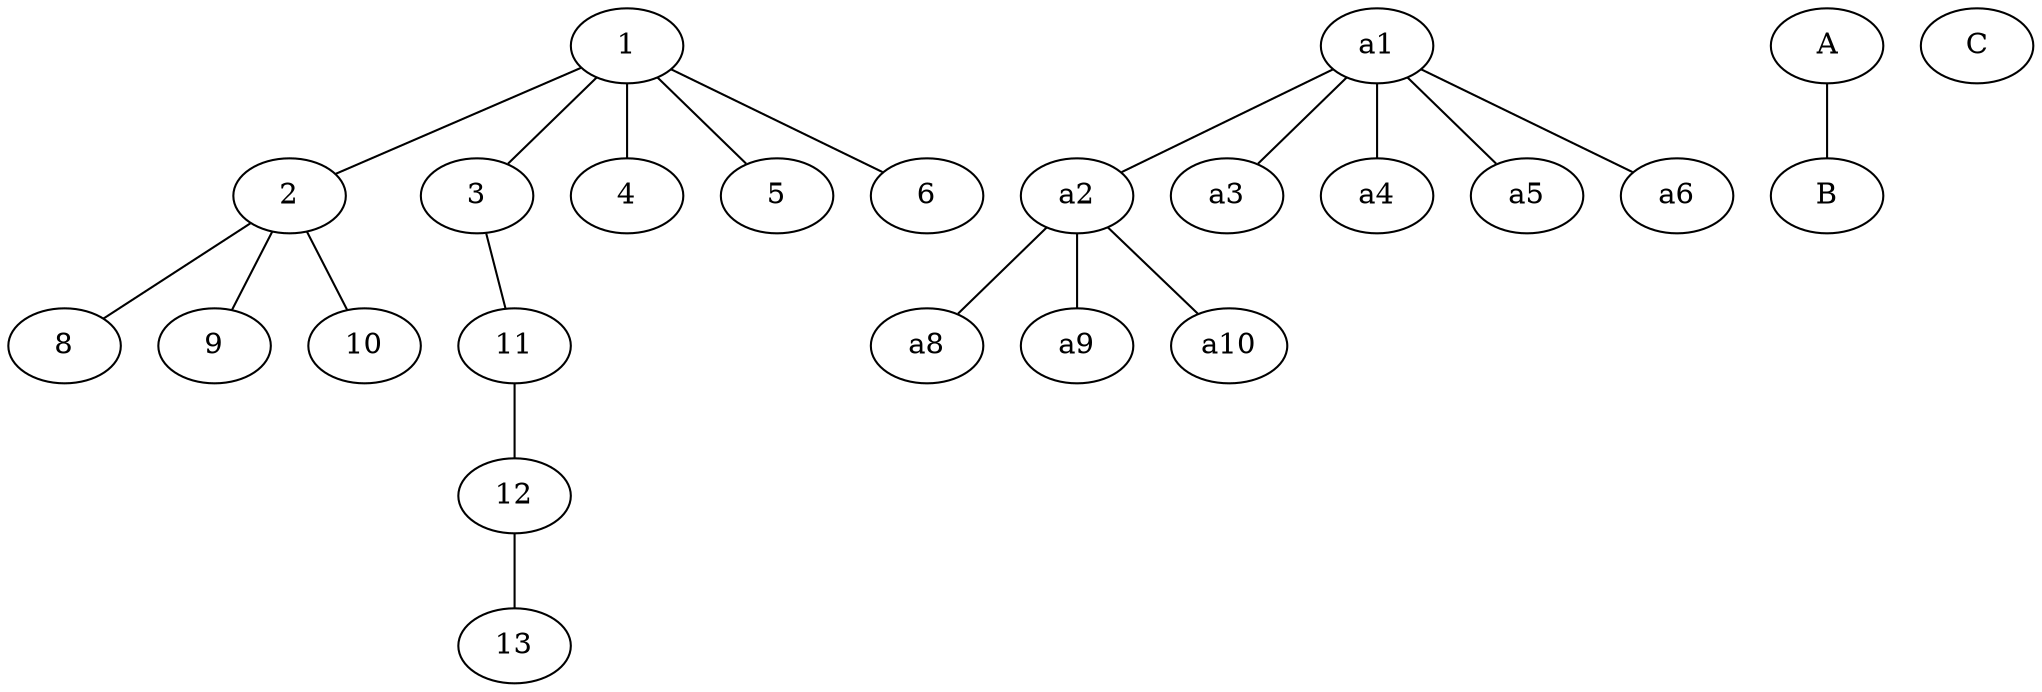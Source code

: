 graph G {
	node [label="\N"];
	graph [bb="0,0,619,453"];
	{
		graph [bb=""];
		2 [pos="386,101", width="0.75", height="0.50"];
		3 [pos="245,115", width="0.75", height="0.50"];
		4 [pos="261,212", width="0.75", height="0.50"];
		5 [pos="375,215", width="0.75", height="0.50"];
		6 [pos="317,243", width="0.75", height="0.50"];
	}
	{
		graph [bb=""];
		8 [pos="376,19", width="0.75", height="0.50"];
		9 [pos="463,135", width="0.75", height="0.50"];
		10 [pos="450,52", width="0.75", height="0.50"];
	}
	{
		graph [bb=""];
		a2 [pos="508,274", width="0.75", height="0.50"];
		a3 [pos="392,323", width="0.75", height="0.50"];
		a4 [pos="402,398", width="0.75", height="0.50"];
		a5 [pos="540,396", width="0.75", height="0.50"];
		a6 [pos="475,434", width="0.75", height="0.50"];
	}
	{
		graph [bb=""];
		a8 [pos="454,210", width="0.75", height="0.50"];
		a9 [pos="591,275", width="0.75", height="0.50"];
		a10 [pos="541,201", width="0.75", height="0.50"];
	}
	1 [pos="318,157", width="0.75", height="0.50"];
	11 [pos="172,85", width="0.75", height="0.50"];
	12 [pos="101,63", width="0.75", height="0.50"];
	13 [pos="28,55", width="0.75", height="0.50"];
	a1 [pos="470,352", width="0.75", height="0.50"];
	A [pos="236,315", width="0.75", height="0.50"];
	B [pos="308,305", width="0.75", height="0.50"];
	C [pos="288,45", width="0.75", height="0.50"];
	1 -- 2 [pos="335,143 345,134 358,124 368,115"];
	1 -- 3 [pos="297,145 287,139 276,133 266,127"];
	1 -- 4 [pos="302,172 294,180 285,189 277,197"];
	1 -- 5 [pos="333,172 341,180 352,191 360,199"];
	1 -- 6 [pos="318,175 317,190 317,210 317,225"];
	2 -- 8 [pos="384,83 382,69 380,51 378,37"];
	2 -- 9 [pos="409,111 419,115 430,121 440,125"];
	2 -- 10 [pos="404,87 413,81 423,73 432,66"];
	3 -- 11 [pos="222,106 213,102 204,98 195,95"];
	11 -- 12 [pos="147,77 140,75 133,73 126,71"];
	12 -- 13 [pos="74,60 68,59 61,59 55,58"];
	a1 -- a2 [pos="478,335 485,322 493,304 500,291"];
	a1 -- a3 [pos="446,343 436,340 425,336 416,332"];
	a1 -- a4 [pos="451,365 442,371 431,379 421,385"];
	a1 -- a5 [pos="490,364 500,370 511,377 521,383"];
	a1 -- a6 [pos="471,370 472,384 473,402 474,416"];
	a2 -- a8 [pos="495,258 487,248 476,236 468,226"];
	a2 -- a9 [pos="535,274 544,274 555,275 564,275"];
	a2 -- a10 [pos="516,257 521,245 528,230 533,218"];
	A -- B [pos="263,311 269,310 275,309 281,308"];
}

